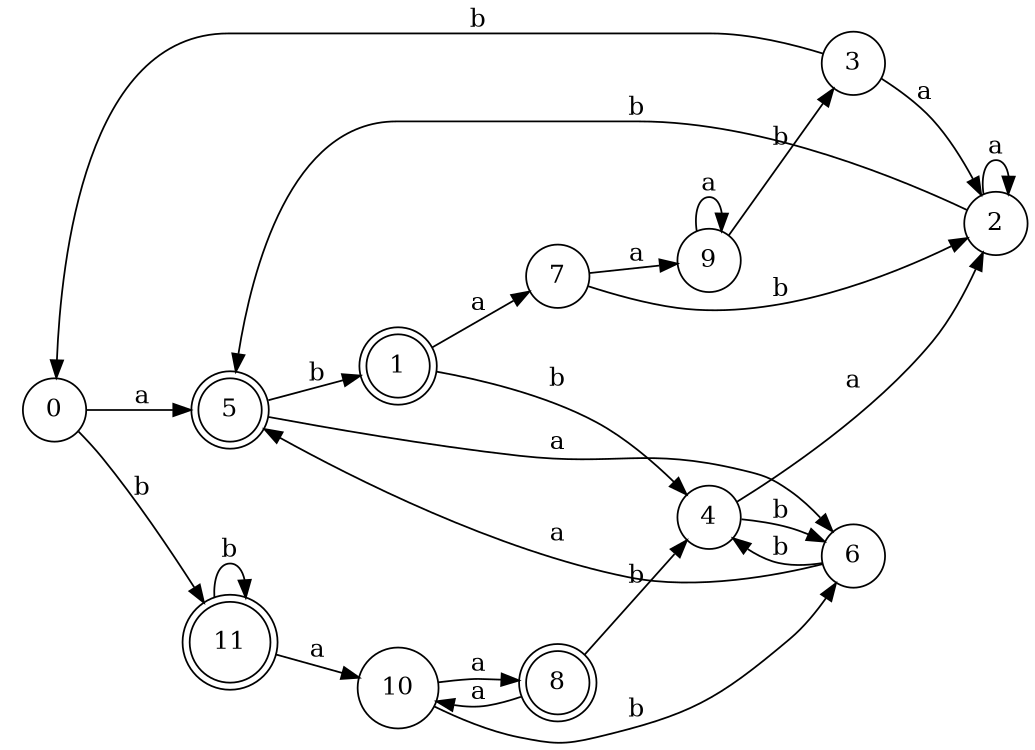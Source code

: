 digraph n10_8 {
__start0 [label="" shape="none"];

rankdir=LR;
size="8,5";

s0 [style="filled", color="black", fillcolor="white" shape="circle", label="0"];
s1 [style="rounded,filled", color="black", fillcolor="white" shape="doublecircle", label="1"];
s2 [style="filled", color="black", fillcolor="white" shape="circle", label="2"];
s3 [style="filled", color="black", fillcolor="white" shape="circle", label="3"];
s4 [style="filled", color="black", fillcolor="white" shape="circle", label="4"];
s5 [style="rounded,filled", color="black", fillcolor="white" shape="doublecircle", label="5"];
s6 [style="filled", color="black", fillcolor="white" shape="circle", label="6"];
s7 [style="filled", color="black", fillcolor="white" shape="circle", label="7"];
s8 [style="rounded,filled", color="black", fillcolor="white" shape="doublecircle", label="8"];
s9 [style="filled", color="black", fillcolor="white" shape="circle", label="9"];
s10 [style="filled", color="black", fillcolor="white" shape="circle", label="10"];
s11 [style="rounded,filled", color="black", fillcolor="white" shape="doublecircle", label="11"];
s0 -> s5 [label="a"];
s0 -> s11 [label="b"];
s1 -> s7 [label="a"];
s1 -> s4 [label="b"];
s2 -> s2 [label="a"];
s2 -> s5 [label="b"];
s3 -> s2 [label="a"];
s3 -> s0 [label="b"];
s4 -> s2 [label="a"];
s4 -> s6 [label="b"];
s5 -> s6 [label="a"];
s5 -> s1 [label="b"];
s6 -> s5 [label="a"];
s6 -> s4 [label="b"];
s7 -> s9 [label="a"];
s7 -> s2 [label="b"];
s8 -> s10 [label="a"];
s8 -> s4 [label="b"];
s9 -> s9 [label="a"];
s9 -> s3 [label="b"];
s10 -> s8 [label="a"];
s10 -> s6 [label="b"];
s11 -> s10 [label="a"];
s11 -> s11 [label="b"];

}